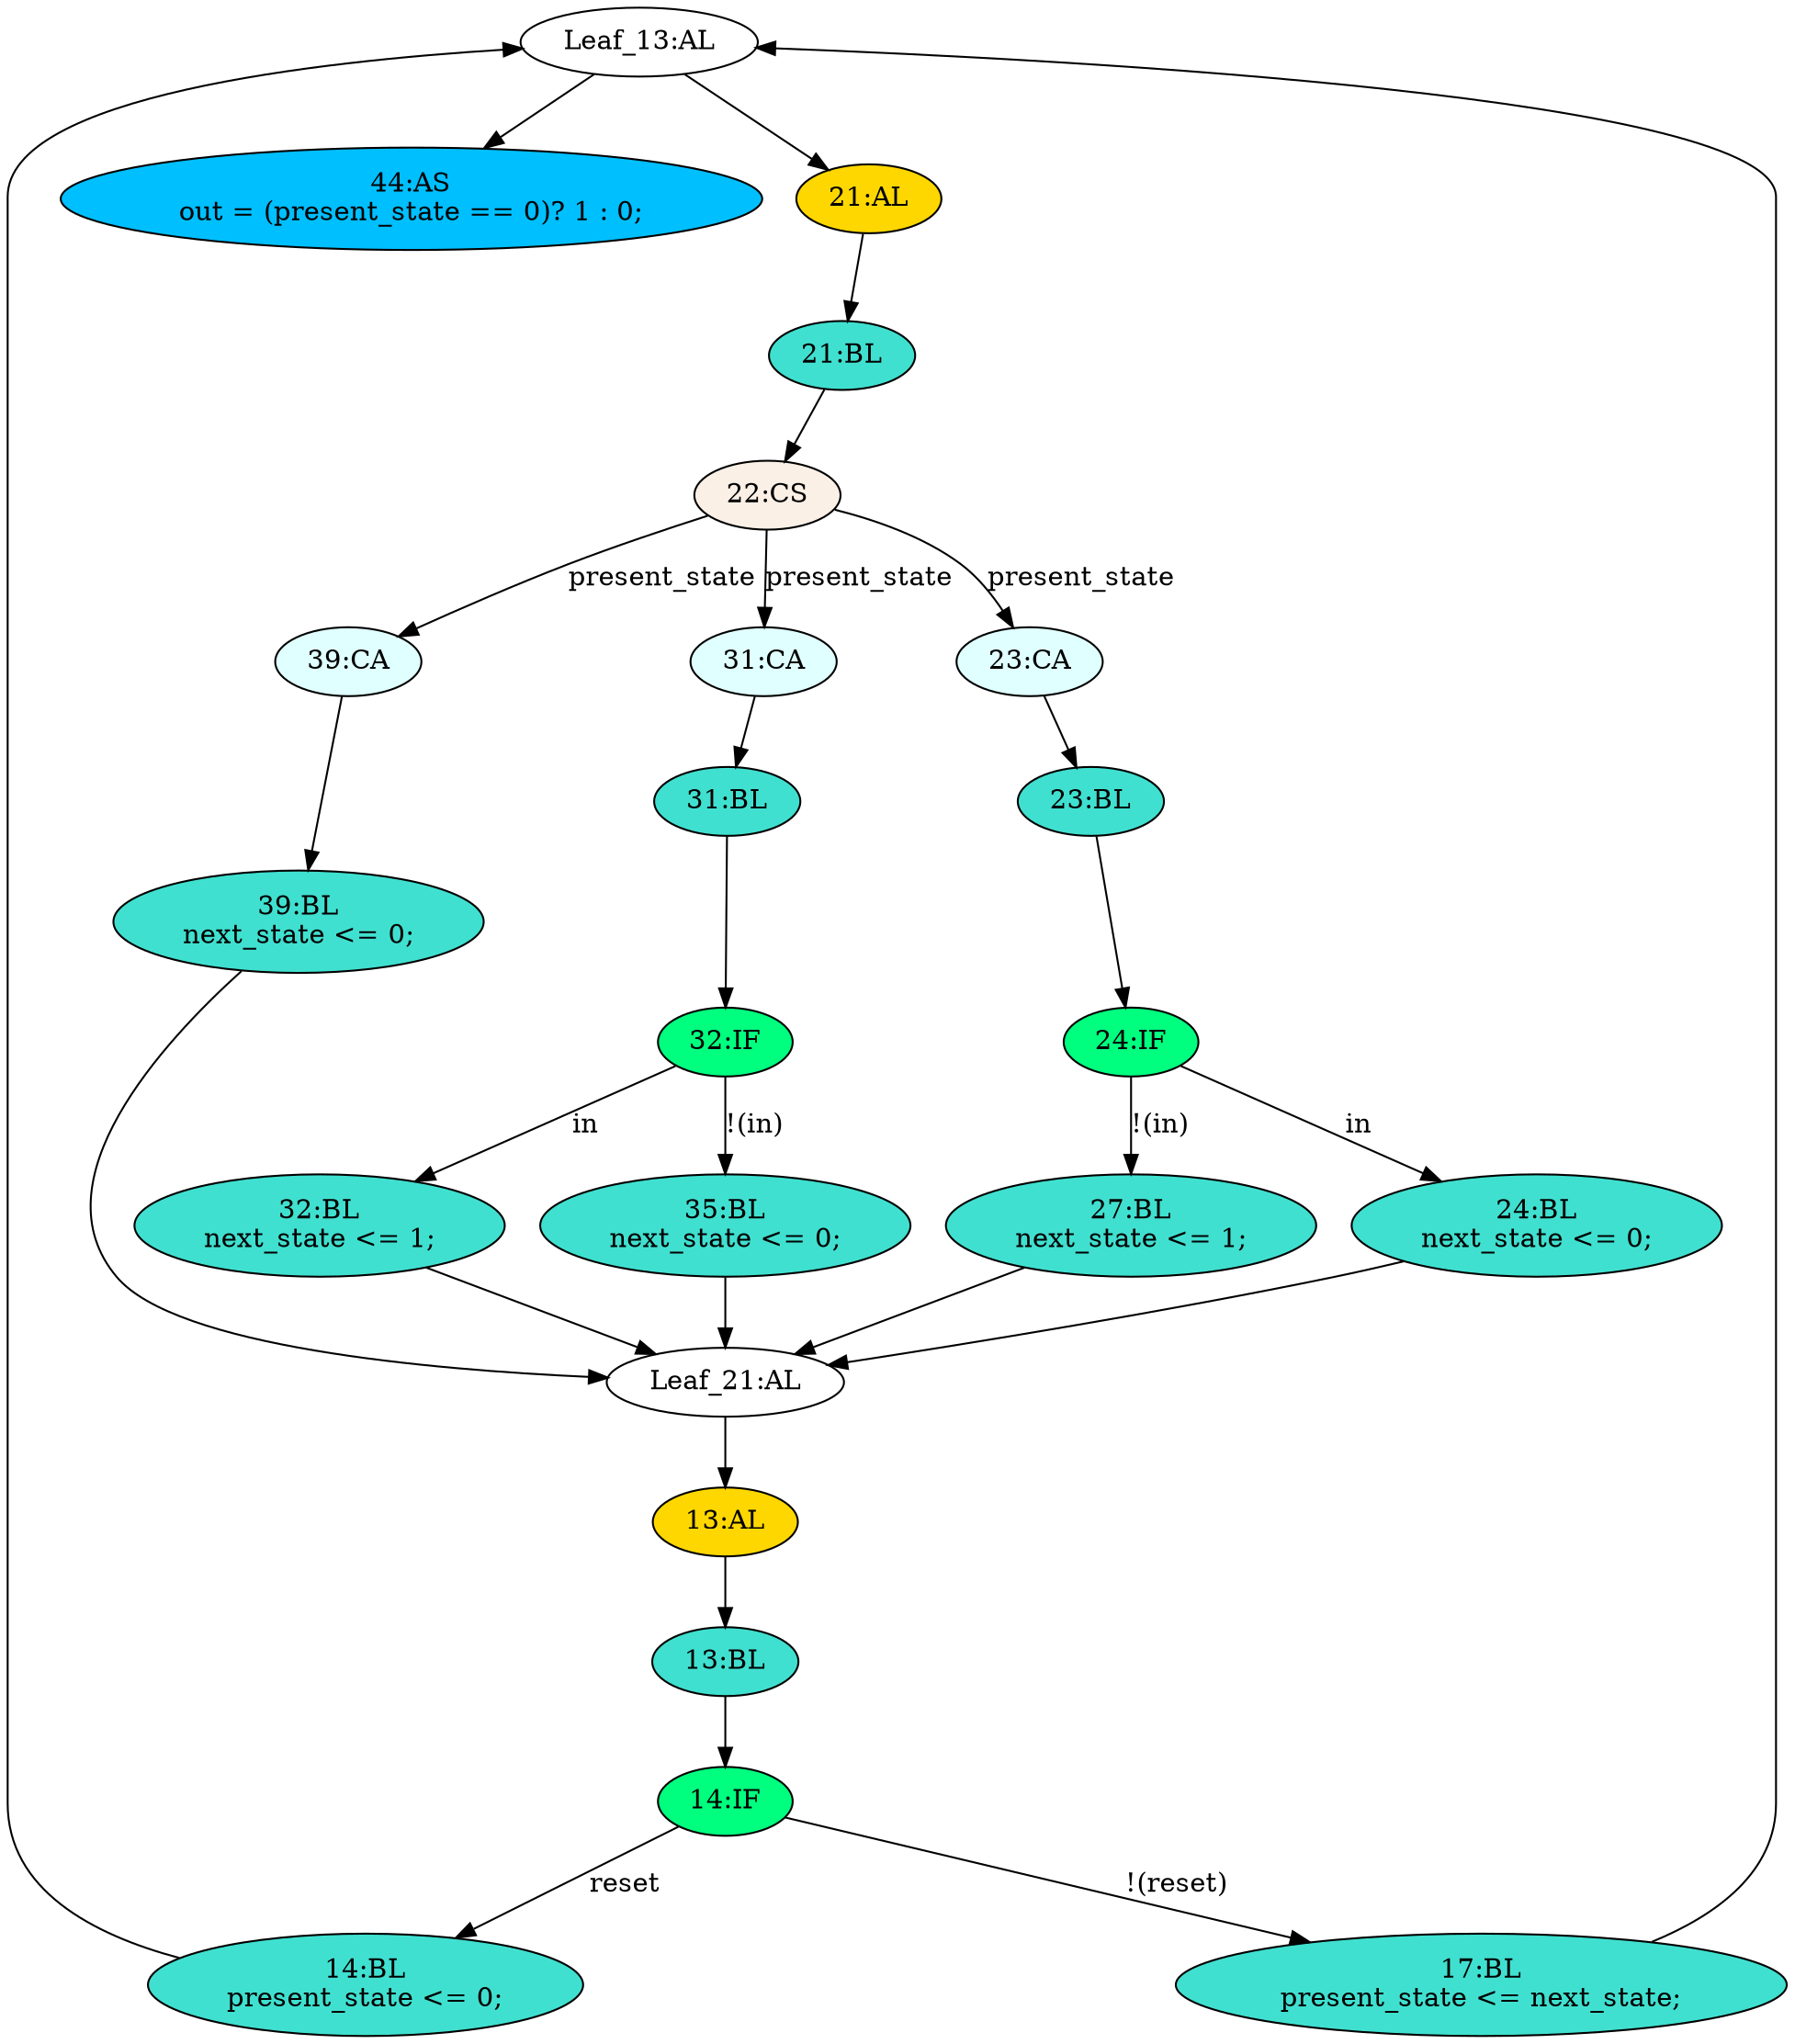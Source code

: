 strict digraph "compose( ,  )" {
	node [label="\N"];
	"44:AS"	[ast="<pyverilog.vparser.ast.Assign object at 0x7f55fced8390>",
		def_var="['out']",
		fillcolor=deepskyblue,
		label="44:AS
out = (present_state == 0)? 1 : 0;",
		statements="[]",
		style=filled,
		typ=Assign,
		use_var="['present_state']"];
	"21:BL"	[ast="<pyverilog.vparser.ast.Block object at 0x7f55fd27d4d0>",
		fillcolor=turquoise,
		label="21:BL",
		statements="[]",
		style=filled,
		typ=Block];
	"22:CS"	[ast="<pyverilog.vparser.ast.CaseStatement object at 0x7f55fd2ead90>",
		fillcolor=linen,
		label="22:CS",
		statements="[]",
		style=filled,
		typ=CaseStatement];
	"21:BL" -> "22:CS"	[cond="[]",
		lineno=None];
	"31:BL"	[ast="<pyverilog.vparser.ast.Block object at 0x7f55fd2ead10>",
		fillcolor=turquoise,
		label="31:BL",
		statements="[]",
		style=filled,
		typ=Block];
	"32:IF"	[ast="<pyverilog.vparser.ast.IfStatement object at 0x7f55fced8cd0>",
		fillcolor=springgreen,
		label="32:IF",
		statements="[]",
		style=filled,
		typ=IfStatement];
	"31:BL" -> "32:IF"	[cond="[]",
		lineno=None];
	"39:BL"	[ast="<pyverilog.vparser.ast.Block object at 0x7f55fced8bd0>",
		fillcolor=turquoise,
		label="39:BL
next_state <= 0;",
		statements="[<pyverilog.vparser.ast.NonblockingSubstitution object at 0x7f55fced8890>]",
		style=filled,
		typ=Block];
	"Leaf_21:AL"	[def_var="['next_state']",
		label="Leaf_21:AL"];
	"39:BL" -> "Leaf_21:AL"	[cond="[]",
		lineno=None];
	"32:BL"	[ast="<pyverilog.vparser.ast.Block object at 0x7f55fced8a10>",
		fillcolor=turquoise,
		label="32:BL
next_state <= 1;",
		statements="[<pyverilog.vparser.ast.NonblockingSubstitution object at 0x7f55fced83d0>]",
		style=filled,
		typ=Block];
	"32:BL" -> "Leaf_21:AL"	[cond="[]",
		lineno=None];
	"24:IF"	[ast="<pyverilog.vparser.ast.IfStatement object at 0x7f55fd266150>",
		fillcolor=springgreen,
		label="24:IF",
		statements="[]",
		style=filled,
		typ=IfStatement];
	"27:BL"	[ast="<pyverilog.vparser.ast.Block object at 0x7f55fd2eae90>",
		fillcolor=turquoise,
		label="27:BL
next_state <= 1;",
		statements="[<pyverilog.vparser.ast.NonblockingSubstitution object at 0x7f55fd2ea250>]",
		style=filled,
		typ=Block];
	"24:IF" -> "27:BL"	[cond="['in']",
		label="!(in)",
		lineno=24];
	"24:BL"	[ast="<pyverilog.vparser.ast.Block object at 0x7f55fd266f50>",
		fillcolor=turquoise,
		label="24:BL
next_state <= 0;",
		statements="[<pyverilog.vparser.ast.NonblockingSubstitution object at 0x7f55fd266290>]",
		style=filled,
		typ=Block];
	"24:IF" -> "24:BL"	[cond="['in']",
		label=in,
		lineno=24];
	"39:CA"	[ast="<pyverilog.vparser.ast.Case object at 0x7f55fced8a50>",
		fillcolor=lightcyan,
		label="39:CA",
		statements="[]",
		style=filled,
		typ=Case];
	"39:CA" -> "39:BL"	[cond="[]",
		lineno=None];
	"13:AL"	[ast="<pyverilog.vparser.ast.Always object at 0x7f55fcfd6910>",
		clk_sens=True,
		fillcolor=gold,
		label="13:AL",
		sens="['clk']",
		statements="[]",
		style=filled,
		typ=Always,
		use_var="['reset', 'next_state']"];
	"13:BL"	[ast="<pyverilog.vparser.ast.Block object at 0x7f55fcfd6750>",
		fillcolor=turquoise,
		label="13:BL",
		statements="[]",
		style=filled,
		typ=Block];
	"13:AL" -> "13:BL"	[cond="[]",
		lineno=None];
	"27:BL" -> "Leaf_21:AL"	[cond="[]",
		lineno=None];
	"23:BL"	[ast="<pyverilog.vparser.ast.Block object at 0x7f55fd266750>",
		fillcolor=turquoise,
		label="23:BL",
		statements="[]",
		style=filled,
		typ=Block];
	"23:BL" -> "24:IF"	[cond="[]",
		lineno=None];
	"24:BL" -> "Leaf_21:AL"	[cond="[]",
		lineno=None];
	"14:BL"	[ast="<pyverilog.vparser.ast.Block object at 0x7f55fd263790>",
		fillcolor=turquoise,
		label="14:BL
present_state <= 0;",
		statements="[<pyverilog.vparser.ast.NonblockingSubstitution object at 0x7f55fd263610>]",
		style=filled,
		typ=Block];
	"Leaf_13:AL"	[def_var="['present_state']",
		label="Leaf_13:AL"];
	"14:BL" -> "Leaf_13:AL"	[cond="[]",
		lineno=None];
	"Leaf_21:AL" -> "13:AL";
	"17:BL"	[ast="<pyverilog.vparser.ast.Block object at 0x7f55fcfcecd0>",
		fillcolor=turquoise,
		label="17:BL
present_state <= next_state;",
		statements="[<pyverilog.vparser.ast.NonblockingSubstitution object at 0x7f55fcfcebd0>]",
		style=filled,
		typ=Block];
	"17:BL" -> "Leaf_13:AL"	[cond="[]",
		lineno=None];
	"31:CA"	[ast="<pyverilog.vparser.ast.Case object at 0x7f55fd2ea1d0>",
		fillcolor=lightcyan,
		label="31:CA",
		statements="[]",
		style=filled,
		typ=Case];
	"31:CA" -> "31:BL"	[cond="[]",
		lineno=None];
	"21:AL"	[ast="<pyverilog.vparser.ast.Always object at 0x7f55fd27d610>",
		clk_sens=False,
		fillcolor=gold,
		label="21:AL",
		sens="['in', 'present_state']",
		statements="[]",
		style=filled,
		typ=Always,
		use_var="['present_state', 'in']"];
	"21:AL" -> "21:BL"	[cond="[]",
		lineno=None];
	"Leaf_13:AL" -> "44:AS";
	"Leaf_13:AL" -> "21:AL";
	"22:CS" -> "39:CA"	[cond="['present_state']",
		label=present_state,
		lineno=22];
	"22:CS" -> "31:CA"	[cond="['present_state']",
		label=present_state,
		lineno=22];
	"23:CA"	[ast="<pyverilog.vparser.ast.Case object at 0x7f55fd27d6d0>",
		fillcolor=lightcyan,
		label="23:CA",
		statements="[]",
		style=filled,
		typ=Case];
	"22:CS" -> "23:CA"	[cond="['present_state']",
		label=present_state,
		lineno=22];
	"35:BL"	[ast="<pyverilog.vparser.ast.Block object at 0x7f55fced8dd0>",
		fillcolor=turquoise,
		label="35:BL
next_state <= 0;",
		statements="[<pyverilog.vparser.ast.NonblockingSubstitution object at 0x7f55fced8610>]",
		style=filled,
		typ=Block];
	"35:BL" -> "Leaf_21:AL"	[cond="[]",
		lineno=None];
	"32:IF" -> "32:BL"	[cond="['in']",
		label=in,
		lineno=32];
	"32:IF" -> "35:BL"	[cond="['in']",
		label="!(in)",
		lineno=32];
	"14:IF"	[ast="<pyverilog.vparser.ast.IfStatement object at 0x7f55fd263890>",
		fillcolor=springgreen,
		label="14:IF",
		statements="[]",
		style=filled,
		typ=IfStatement];
	"13:BL" -> "14:IF"	[cond="[]",
		lineno=None];
	"14:IF" -> "14:BL"	[cond="['reset']",
		label=reset,
		lineno=14];
	"14:IF" -> "17:BL"	[cond="['reset']",
		label="!(reset)",
		lineno=14];
	"23:CA" -> "23:BL"	[cond="[]",
		lineno=None];
}
